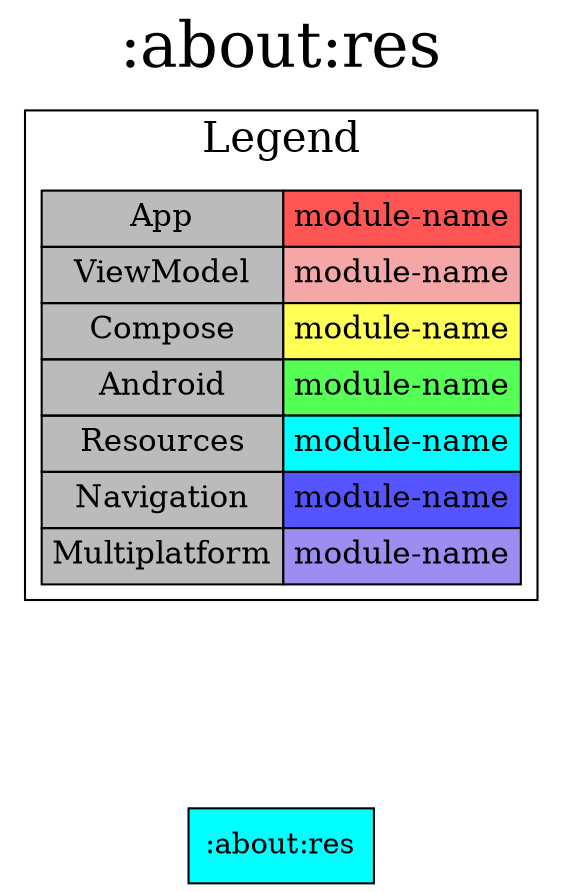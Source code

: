 digraph {
edge ["dir"="forward"]
graph ["dpi"="100","label"=":about:res","labelloc"="t","fontsize"="30","ranksep"="1.5","rankdir"="TB"]
node ["style"="filled"]
":about:res" ["shape"="box","fillcolor"="#00FFFF"]
{
edge ["dir"="none"]
graph ["rank"="same"]
":about:res"
}
subgraph "cluster_legend" {
edge ["dir"="none"]
graph ["label"="Legend","fontsize"="20"]
"Legend" ["style"="filled","fillcolor"="#bbbbbb","shape"="none","margin"="0","fontsize"="15","label"=<
<TABLE BORDER="0" CELLBORDER="1" CELLSPACING="0" CELLPADDING="4">
<TR><TD>App</TD><TD BGCOLOR="#FF5555">module-name</TD></TR>
<TR><TD>ViewModel</TD><TD BGCOLOR="#F5A6A6">module-name</TD></TR>
<TR><TD>Compose</TD><TD BGCOLOR="#FFFF55">module-name</TD></TR>
<TR><TD>Android</TD><TD BGCOLOR="#55FF55">module-name</TD></TR>
<TR><TD>Resources</TD><TD BGCOLOR="#00FFFF">module-name</TD></TR>
<TR><TD>Navigation</TD><TD BGCOLOR="#5555FF">module-name</TD></TR>
<TR><TD>Multiplatform</TD><TD BGCOLOR="#9D8DF1">module-name</TD></TR>
</TABLE>
>]
} -> ":about:res" ["style"="invis"]
}